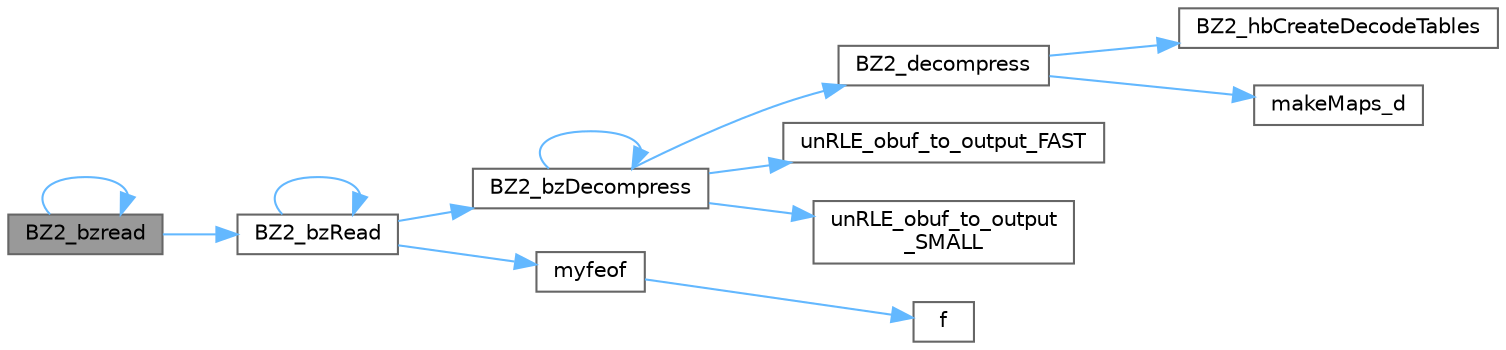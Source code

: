 digraph "BZ2_bzread"
{
 // LATEX_PDF_SIZE
  bgcolor="transparent";
  edge [fontname=Helvetica,fontsize=10,labelfontname=Helvetica,labelfontsize=10];
  node [fontname=Helvetica,fontsize=10,shape=box,height=0.2,width=0.4];
  rankdir="LR";
  Node1 [id="Node000001",label="BZ2_bzread",height=0.2,width=0.4,color="gray40", fillcolor="grey60", style="filled", fontcolor="black",tooltip=" "];
  Node1 -> Node2 [id="edge1_Node000001_Node000002",color="steelblue1",style="solid",tooltip=" "];
  Node2 [id="Node000002",label="BZ2_bzRead",height=0.2,width=0.4,color="grey40", fillcolor="white", style="filled",URL="$bzlib_8cpp.html#acf4ade6cb8ec3f03097d293f5a2af325",tooltip=" "];
  Node2 -> Node3 [id="edge2_Node000002_Node000003",color="steelblue1",style="solid",tooltip=" "];
  Node3 [id="Node000003",label="BZ2_bzDecompress",height=0.2,width=0.4,color="grey40", fillcolor="white", style="filled",URL="$bzlib_8cpp.html#a875293a47fbf77d50e28f69d49a230f7",tooltip=" "];
  Node3 -> Node3 [id="edge3_Node000003_Node000003",color="steelblue1",style="solid",tooltip=" "];
  Node3 -> Node4 [id="edge4_Node000003_Node000004",color="steelblue1",style="solid",tooltip=" "];
  Node4 [id="Node000004",label="BZ2_decompress",height=0.2,width=0.4,color="grey40", fillcolor="white", style="filled",URL="$decompress_8cpp.html#a4363bf4c57bbccf863c62361e39d2c97",tooltip=" "];
  Node4 -> Node5 [id="edge5_Node000004_Node000005",color="steelblue1",style="solid",tooltip=" "];
  Node5 [id="Node000005",label="BZ2_hbCreateDecodeTables",height=0.2,width=0.4,color="grey40", fillcolor="white", style="filled",URL="$huffman_8cpp.html#a66c46fe4b4330e9d4c4ea76e34792514",tooltip=" "];
  Node4 -> Node6 [id="edge6_Node000004_Node000006",color="steelblue1",style="solid",tooltip=" "];
  Node6 [id="Node000006",label="makeMaps_d",height=0.2,width=0.4,color="grey40", fillcolor="white", style="filled",URL="$decompress_8cpp.html#a953c1b60b78c4785d839efb802ce0e9e",tooltip=" "];
  Node3 -> Node7 [id="edge7_Node000003_Node000007",color="steelblue1",style="solid",tooltip=" "];
  Node7 [id="Node000007",label="unRLE_obuf_to_output_FAST",height=0.2,width=0.4,color="grey40", fillcolor="white", style="filled",URL="$bzlib_8cpp.html#ada45c53ef119d6217bc92ed70fa2c279",tooltip=" "];
  Node3 -> Node8 [id="edge8_Node000003_Node000008",color="steelblue1",style="solid",tooltip=" "];
  Node8 [id="Node000008",label="unRLE_obuf_to_output\l_SMALL",height=0.2,width=0.4,color="grey40", fillcolor="white", style="filled",URL="$bzlib_8cpp.html#a135b6b3de4317705bd7ec86bdbdd823b",tooltip=" "];
  Node2 -> Node2 [id="edge9_Node000002_Node000002",color="steelblue1",style="solid",tooltip=" "];
  Node2 -> Node9 [id="edge10_Node000002_Node000009",color="steelblue1",style="solid",tooltip=" "];
  Node9 [id="Node000009",label="myfeof",height=0.2,width=0.4,color="grey40", fillcolor="white", style="filled",URL="$bzlib_8cpp.html#aef2df9864eeace07385498c14558b4e2",tooltip=" "];
  Node9 -> Node10 [id="edge11_Node000009_Node000010",color="steelblue1",style="solid",tooltip=" "];
  Node10 [id="Node000010",label="f",height=0.2,width=0.4,color="grey40", fillcolor="white", style="filled",URL="$cxx11__tensor__map_8cpp.html#a7f507fea02198f6cb81c86640c7b1a4e",tooltip=" "];
  Node1 -> Node1 [id="edge12_Node000001_Node000001",color="steelblue1",style="solid",tooltip=" "];
}
